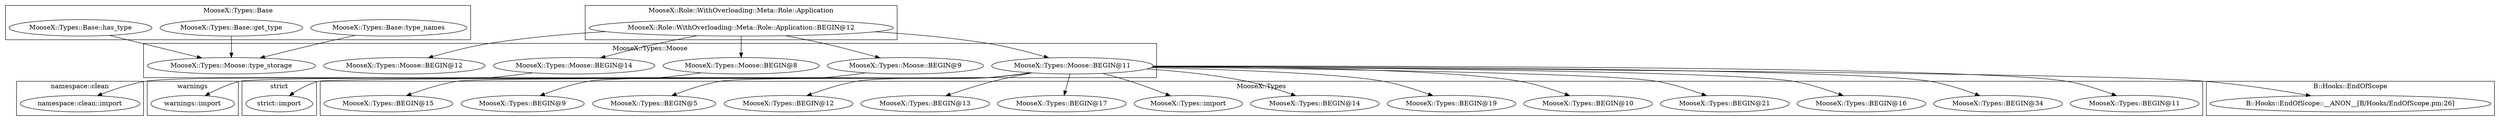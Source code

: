 digraph {
graph [overlap=false]
subgraph cluster_MooseX_Types_Moose {
	label="MooseX::Types::Moose";
	"MooseX::Types::Moose::type_storage";
	"MooseX::Types::Moose::BEGIN@14";
	"MooseX::Types::Moose::BEGIN@8";
	"MooseX::Types::Moose::BEGIN@9";
	"MooseX::Types::Moose::BEGIN@12";
	"MooseX::Types::Moose::BEGIN@11";
}
subgraph cluster_namespace_clean {
	label="namespace::clean";
	"namespace::clean::import";
}
subgraph cluster_MooseX_Types {
	label="MooseX::Types";
	"MooseX::Types::BEGIN@11";
	"MooseX::Types::BEGIN@34";
	"MooseX::Types::BEGIN@16";
	"MooseX::Types::BEGIN@21";
	"MooseX::Types::BEGIN@10";
	"MooseX::Types::BEGIN@19";
	"MooseX::Types::BEGIN@14";
	"MooseX::Types::import";
	"MooseX::Types::BEGIN@17";
	"MooseX::Types::BEGIN@13";
	"MooseX::Types::BEGIN@12";
	"MooseX::Types::BEGIN@5";
	"MooseX::Types::BEGIN@9";
	"MooseX::Types::BEGIN@15";
}
subgraph cluster_warnings {
	label="warnings";
	"warnings::import";
}
subgraph cluster_MooseX_Types_Base {
	label="MooseX::Types::Base";
	"MooseX::Types::Base::type_names";
	"MooseX::Types::Base::get_type";
	"MooseX::Types::Base::has_type";
}
subgraph cluster_MooseX_Role_WithOverloading_Meta_Role_Application {
	label="MooseX::Role::WithOverloading::Meta::Role::Application";
	"MooseX::Role::WithOverloading::Meta::Role::Application::BEGIN@12";
}
subgraph cluster_B_Hooks_EndOfScope {
	label="B::Hooks::EndOfScope";
	"B::Hooks::EndOfScope::__ANON__[B/Hooks/EndOfScope.pm:26]";
}
subgraph cluster_strict {
	label="strict";
	"strict::import";
}
"MooseX::Role::WithOverloading::Meta::Role::Application::BEGIN@12" -> "MooseX::Types::Moose::BEGIN@8";
"MooseX::Types::Moose::BEGIN@11" -> "MooseX::Types::BEGIN@34";
"MooseX::Types::Moose::BEGIN@11" -> "MooseX::Types::BEGIN@9";
"MooseX::Types::Moose::BEGIN@11" -> "MooseX::Types::BEGIN@15";
"MooseX::Types::Moose::BEGIN@11" -> "MooseX::Types::BEGIN@10";
"MooseX::Types::Moose::BEGIN@11" -> "MooseX::Types::BEGIN@21";
"MooseX::Types::Moose::BEGIN@11" -> "MooseX::Types::BEGIN@5";
"MooseX::Types::Moose::BEGIN@11" -> "MooseX::Types::BEGIN@11";
"MooseX::Role::WithOverloading::Meta::Role::Application::BEGIN@12" -> "MooseX::Types::Moose::BEGIN@11";
"MooseX::Types::Moose::BEGIN@14" -> "namespace::clean::import";
"MooseX::Types::Moose::BEGIN@9" -> "strict::import";
"MooseX::Role::WithOverloading::Meta::Role::Application::BEGIN@12" -> "MooseX::Types::Moose::BEGIN@14";
"MooseX::Types::Moose::BEGIN@11" -> "B::Hooks::EndOfScope::__ANON__[B/Hooks/EndOfScope.pm:26]";
"MooseX::Types::Moose::BEGIN@11" -> "MooseX::Types::BEGIN@13";
"MooseX::Role::WithOverloading::Meta::Role::Application::BEGIN@12" -> "MooseX::Types::Moose::BEGIN@12";
"MooseX::Types::Moose::BEGIN@11" -> "MooseX::Types::BEGIN@16";
"MooseX::Types::Moose::BEGIN@8" -> "warnings::import";
"MooseX::Types::Moose::BEGIN@11" -> "MooseX::Types::BEGIN@12";
"MooseX::Types::Base::type_names" -> "MooseX::Types::Moose::type_storage";
"MooseX::Types::Base::get_type" -> "MooseX::Types::Moose::type_storage";
"MooseX::Types::Base::has_type" -> "MooseX::Types::Moose::type_storage";
"MooseX::Types::Moose::BEGIN@11" -> "MooseX::Types::BEGIN@17";
"MooseX::Types::Moose::BEGIN@11" -> "MooseX::Types::import";
"MooseX::Types::Moose::BEGIN@11" -> "MooseX::Types::BEGIN@14";
"MooseX::Types::Moose::BEGIN@11" -> "MooseX::Types::BEGIN@19";
"MooseX::Role::WithOverloading::Meta::Role::Application::BEGIN@12" -> "MooseX::Types::Moose::BEGIN@9";
}
